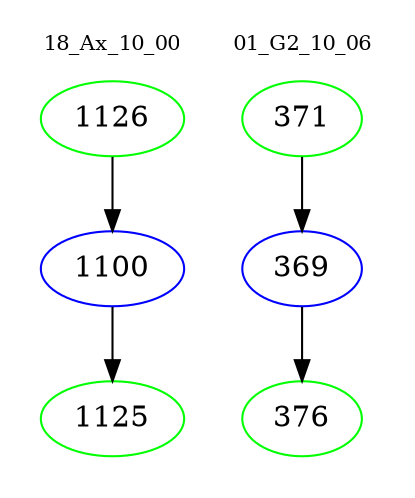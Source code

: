 digraph{
subgraph cluster_0 {
color = white
label = "18_Ax_10_00";
fontsize=10;
T0_1126 [label="1126", color="green"]
T0_1126 -> T0_1100 [color="black"]
T0_1100 [label="1100", color="blue"]
T0_1100 -> T0_1125 [color="black"]
T0_1125 [label="1125", color="green"]
}
subgraph cluster_1 {
color = white
label = "01_G2_10_06";
fontsize=10;
T1_371 [label="371", color="green"]
T1_371 -> T1_369 [color="black"]
T1_369 [label="369", color="blue"]
T1_369 -> T1_376 [color="black"]
T1_376 [label="376", color="green"]
}
}
